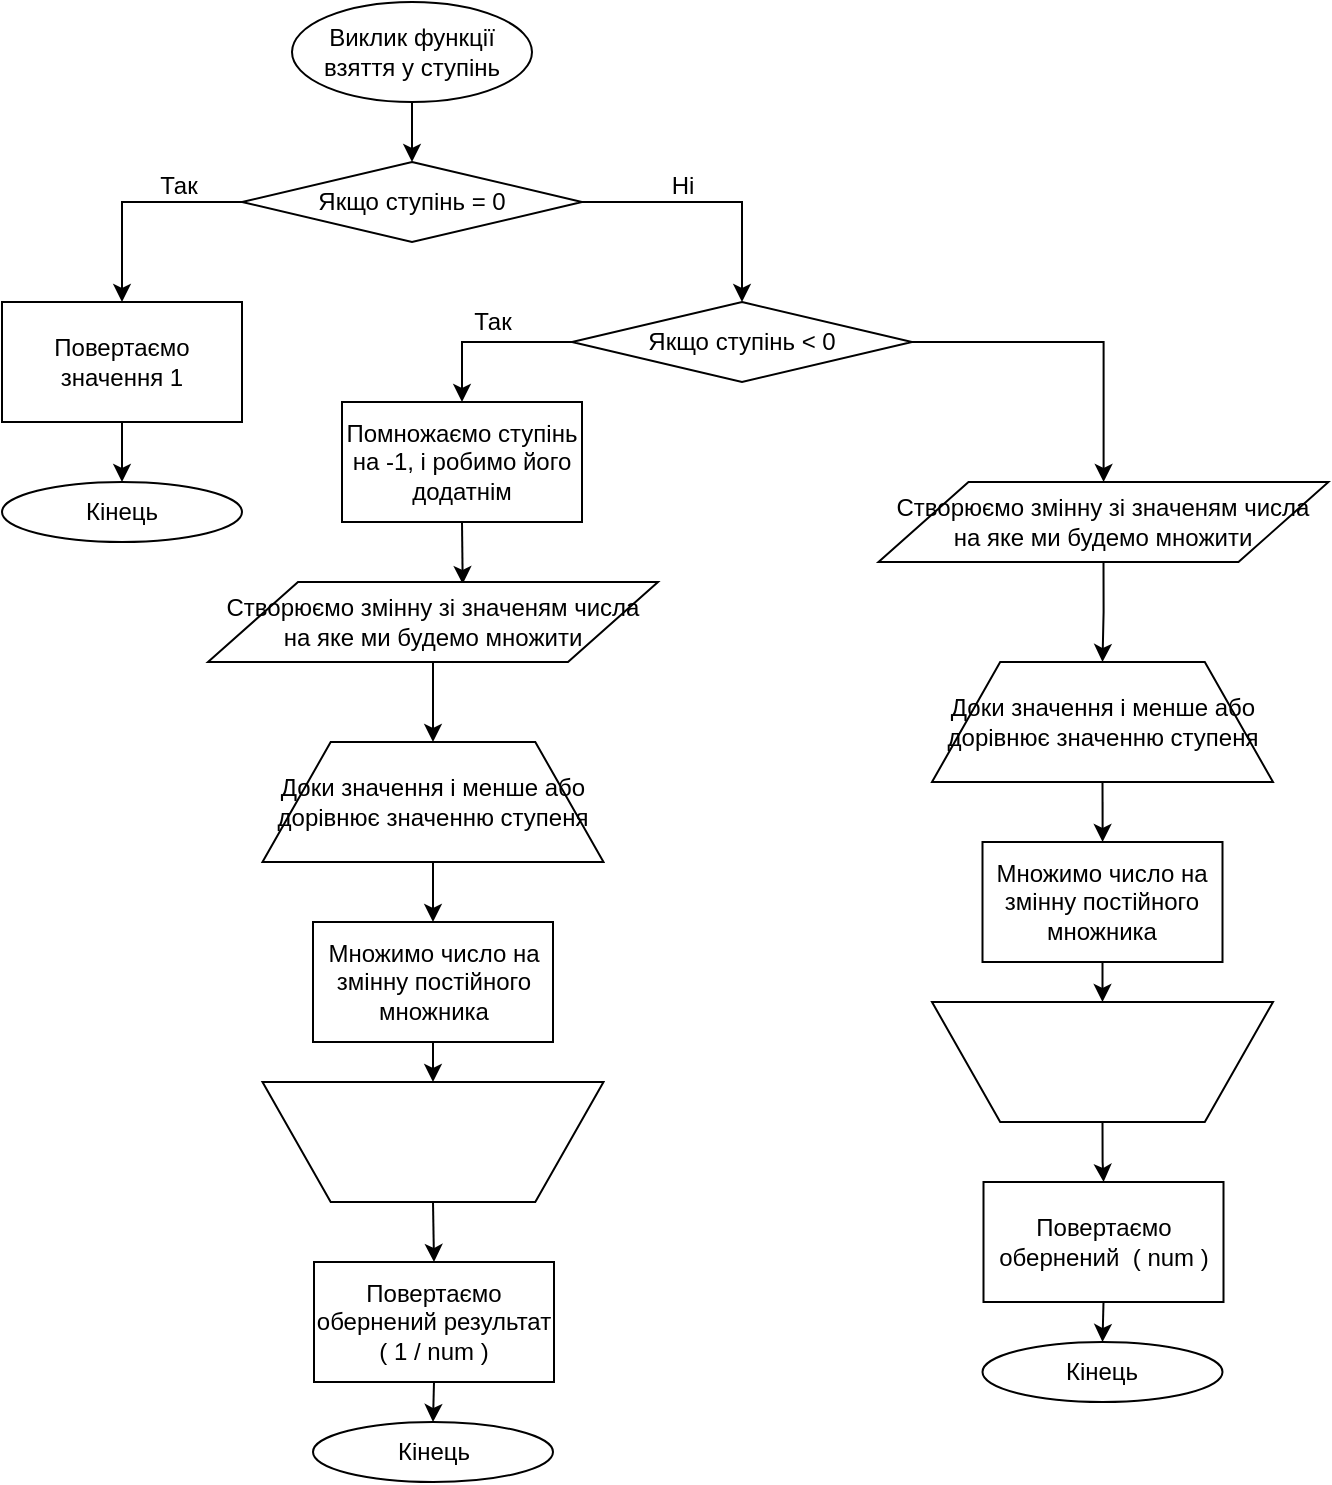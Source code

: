<mxfile version="12.6.7" type="device"><diagram id="iWONEyfGysLxKlgmjE2G" name="Page-1"><mxGraphModel dx="782" dy="420" grid="1" gridSize="10" guides="1" tooltips="1" connect="1" arrows="1" fold="1" page="1" pageScale="1" pageWidth="827" pageHeight="1169" math="0" shadow="0"><root><mxCell id="0"/><mxCell id="1" parent="0"/><mxCell id="d18Ygtm9muW0f3Ie9vb1-4" style="edgeStyle=orthogonalEdgeStyle;rounded=0;orthogonalLoop=1;jettySize=auto;html=1;exitX=0.5;exitY=1;exitDx=0;exitDy=0;entryX=0.5;entryY=0;entryDx=0;entryDy=0;" edge="1" parent="1" source="d18Ygtm9muW0f3Ie9vb1-1" target="d18Ygtm9muW0f3Ie9vb1-2"><mxGeometry relative="1" as="geometry"/></mxCell><mxCell id="d18Ygtm9muW0f3Ie9vb1-1" value="Виклик функції взяття у ступінь" style="ellipse;whiteSpace=wrap;html=1;" vertex="1" parent="1"><mxGeometry x="300" y="20" width="120" height="50" as="geometry"/></mxCell><mxCell id="d18Ygtm9muW0f3Ie9vb1-5" style="edgeStyle=orthogonalEdgeStyle;rounded=0;orthogonalLoop=1;jettySize=auto;html=1;exitX=0;exitY=0.5;exitDx=0;exitDy=0;entryX=0.5;entryY=0;entryDx=0;entryDy=0;" edge="1" parent="1" source="d18Ygtm9muW0f3Ie9vb1-2" target="d18Ygtm9muW0f3Ie9vb1-3"><mxGeometry relative="1" as="geometry"/></mxCell><mxCell id="d18Ygtm9muW0f3Ie9vb1-10" style="edgeStyle=orthogonalEdgeStyle;rounded=0;orthogonalLoop=1;jettySize=auto;html=1;exitX=1;exitY=0.5;exitDx=0;exitDy=0;entryX=0.5;entryY=0;entryDx=0;entryDy=0;" edge="1" parent="1" source="d18Ygtm9muW0f3Ie9vb1-2" target="d18Ygtm9muW0f3Ie9vb1-9"><mxGeometry relative="1" as="geometry"/></mxCell><mxCell id="d18Ygtm9muW0f3Ie9vb1-2" value="Якщо ступінь = 0" style="rhombus;whiteSpace=wrap;html=1;" vertex="1" parent="1"><mxGeometry x="275" y="100" width="170" height="40" as="geometry"/></mxCell><mxCell id="d18Ygtm9muW0f3Ie9vb1-7" style="edgeStyle=orthogonalEdgeStyle;rounded=0;orthogonalLoop=1;jettySize=auto;html=1;exitX=0.5;exitY=1;exitDx=0;exitDy=0;entryX=0.5;entryY=0;entryDx=0;entryDy=0;" edge="1" parent="1" source="d18Ygtm9muW0f3Ie9vb1-3" target="d18Ygtm9muW0f3Ie9vb1-6"><mxGeometry relative="1" as="geometry"/></mxCell><mxCell id="d18Ygtm9muW0f3Ie9vb1-3" value="Повертаємо значення 1" style="rounded=0;whiteSpace=wrap;html=1;" vertex="1" parent="1"><mxGeometry x="155" y="170" width="120" height="60" as="geometry"/></mxCell><mxCell id="d18Ygtm9muW0f3Ie9vb1-6" value="Кінець" style="ellipse;whiteSpace=wrap;html=1;" vertex="1" parent="1"><mxGeometry x="155" y="260" width="120" height="30" as="geometry"/></mxCell><mxCell id="d18Ygtm9muW0f3Ie9vb1-8" value="Так" style="text;html=1;align=center;verticalAlign=middle;resizable=0;points=[];autosize=1;" vertex="1" parent="1"><mxGeometry x="228" y="102" width="30" height="20" as="geometry"/></mxCell><mxCell id="d18Ygtm9muW0f3Ie9vb1-15" style="edgeStyle=orthogonalEdgeStyle;rounded=0;orthogonalLoop=1;jettySize=auto;html=1;exitX=0;exitY=0.5;exitDx=0;exitDy=0;" edge="1" parent="1" source="d18Ygtm9muW0f3Ie9vb1-9" target="d18Ygtm9muW0f3Ie9vb1-12"><mxGeometry relative="1" as="geometry"/></mxCell><mxCell id="d18Ygtm9muW0f3Ie9vb1-40" style="edgeStyle=orthogonalEdgeStyle;rounded=0;orthogonalLoop=1;jettySize=auto;html=1;exitX=1;exitY=0.5;exitDx=0;exitDy=0;" edge="1" parent="1" source="d18Ygtm9muW0f3Ie9vb1-9" target="d18Ygtm9muW0f3Ie9vb1-39"><mxGeometry relative="1" as="geometry"/></mxCell><mxCell id="d18Ygtm9muW0f3Ie9vb1-9" value="Якщо ступінь &amp;lt; 0" style="rhombus;whiteSpace=wrap;html=1;" vertex="1" parent="1"><mxGeometry x="440" y="170" width="170" height="40" as="geometry"/></mxCell><mxCell id="d18Ygtm9muW0f3Ie9vb1-11" value="Ні" style="text;html=1;align=center;verticalAlign=middle;resizable=0;points=[];autosize=1;" vertex="1" parent="1"><mxGeometry x="480" y="102" width="30" height="20" as="geometry"/></mxCell><mxCell id="d18Ygtm9muW0f3Ie9vb1-17" style="edgeStyle=orthogonalEdgeStyle;rounded=0;orthogonalLoop=1;jettySize=auto;html=1;exitX=0.5;exitY=1;exitDx=0;exitDy=0;entryX=0.566;entryY=0.025;entryDx=0;entryDy=0;entryPerimeter=0;" edge="1" parent="1" source="d18Ygtm9muW0f3Ie9vb1-12" target="d18Ygtm9muW0f3Ie9vb1-16"><mxGeometry relative="1" as="geometry"/></mxCell><mxCell id="d18Ygtm9muW0f3Ie9vb1-12" value="Помножаємо ступінь на -1, і робимо його додатнім" style="rounded=0;whiteSpace=wrap;html=1;" vertex="1" parent="1"><mxGeometry x="325" y="220" width="120" height="60" as="geometry"/></mxCell><mxCell id="d18Ygtm9muW0f3Ie9vb1-19" style="edgeStyle=orthogonalEdgeStyle;rounded=0;orthogonalLoop=1;jettySize=auto;html=1;exitX=0.5;exitY=1;exitDx=0;exitDy=0;entryX=0.5;entryY=0;entryDx=0;entryDy=0;" edge="1" parent="1" source="d18Ygtm9muW0f3Ie9vb1-16" target="d18Ygtm9muW0f3Ie9vb1-18"><mxGeometry relative="1" as="geometry"/></mxCell><mxCell id="d18Ygtm9muW0f3Ie9vb1-16" value="Створюємо змінну зі значеням числа на яке ми будемо множити" style="shape=parallelogram;perimeter=parallelogramPerimeter;whiteSpace=wrap;html=1;" vertex="1" parent="1"><mxGeometry x="258" y="310" width="225" height="40" as="geometry"/></mxCell><mxCell id="d18Ygtm9muW0f3Ie9vb1-21" style="edgeStyle=orthogonalEdgeStyle;rounded=0;orthogonalLoop=1;jettySize=auto;html=1;exitX=0.5;exitY=1;exitDx=0;exitDy=0;" edge="1" parent="1" source="d18Ygtm9muW0f3Ie9vb1-18" target="d18Ygtm9muW0f3Ie9vb1-20"><mxGeometry relative="1" as="geometry"/></mxCell><mxCell id="d18Ygtm9muW0f3Ie9vb1-18" value="Доки значення і менше або дорівнює значенню ступеня" style="shape=trapezoid;perimeter=trapezoidPerimeter;whiteSpace=wrap;html=1;" vertex="1" parent="1"><mxGeometry x="285.25" y="390" width="170.5" height="60" as="geometry"/></mxCell><mxCell id="d18Ygtm9muW0f3Ie9vb1-23" style="edgeStyle=orthogonalEdgeStyle;rounded=0;orthogonalLoop=1;jettySize=auto;html=1;exitX=0.5;exitY=1;exitDx=0;exitDy=0;" edge="1" parent="1" source="d18Ygtm9muW0f3Ie9vb1-20" target="d18Ygtm9muW0f3Ie9vb1-22"><mxGeometry relative="1" as="geometry"/></mxCell><mxCell id="d18Ygtm9muW0f3Ie9vb1-20" value="Множимо число на змінну постійного множника" style="rounded=0;whiteSpace=wrap;html=1;" vertex="1" parent="1"><mxGeometry x="310.5" y="480" width="120" height="60" as="geometry"/></mxCell><mxCell id="d18Ygtm9muW0f3Ie9vb1-26" style="edgeStyle=orthogonalEdgeStyle;rounded=0;orthogonalLoop=1;jettySize=auto;html=1;exitX=0.5;exitY=0;exitDx=0;exitDy=0;entryX=0.5;entryY=0;entryDx=0;entryDy=0;" edge="1" parent="1" source="d18Ygtm9muW0f3Ie9vb1-22" target="d18Ygtm9muW0f3Ie9vb1-24"><mxGeometry relative="1" as="geometry"/></mxCell><mxCell id="d18Ygtm9muW0f3Ie9vb1-22" value="" style="shape=trapezoid;perimeter=trapezoidPerimeter;whiteSpace=wrap;html=1;rotation=-180;" vertex="1" parent="1"><mxGeometry x="285.25" y="560" width="170.5" height="60" as="geometry"/></mxCell><mxCell id="d18Ygtm9muW0f3Ie9vb1-27" style="edgeStyle=orthogonalEdgeStyle;rounded=0;orthogonalLoop=1;jettySize=auto;html=1;exitX=0.5;exitY=1;exitDx=0;exitDy=0;entryX=0.5;entryY=0;entryDx=0;entryDy=0;" edge="1" parent="1" source="d18Ygtm9muW0f3Ie9vb1-24" target="d18Ygtm9muW0f3Ie9vb1-25"><mxGeometry relative="1" as="geometry"/></mxCell><mxCell id="d18Ygtm9muW0f3Ie9vb1-24" value="Повертаємо обернений результат ( 1 / num )" style="rounded=0;whiteSpace=wrap;html=1;" vertex="1" parent="1"><mxGeometry x="311" y="650" width="120" height="60" as="geometry"/></mxCell><mxCell id="d18Ygtm9muW0f3Ie9vb1-25" value="Кінець" style="ellipse;whiteSpace=wrap;html=1;" vertex="1" parent="1"><mxGeometry x="310.5" y="730" width="120" height="30" as="geometry"/></mxCell><mxCell id="d18Ygtm9muW0f3Ie9vb1-28" value="Так" style="text;html=1;align=center;verticalAlign=middle;resizable=0;points=[];autosize=1;" vertex="1" parent="1"><mxGeometry x="385" y="170" width="30" height="20" as="geometry"/></mxCell><mxCell id="d18Ygtm9muW0f3Ie9vb1-35" style="edgeStyle=orthogonalEdgeStyle;rounded=0;orthogonalLoop=1;jettySize=auto;html=1;exitX=0.5;exitY=1;exitDx=0;exitDy=0;" edge="1" parent="1" source="d18Ygtm9muW0f3Ie9vb1-29" target="d18Ygtm9muW0f3Ie9vb1-30"><mxGeometry relative="1" as="geometry"/></mxCell><mxCell id="d18Ygtm9muW0f3Ie9vb1-29" value="Доки значення і менше або дорівнює значенню ступеня" style="shape=trapezoid;perimeter=trapezoidPerimeter;whiteSpace=wrap;html=1;" vertex="1" parent="1"><mxGeometry x="620" y="350" width="170.5" height="60" as="geometry"/></mxCell><mxCell id="d18Ygtm9muW0f3Ie9vb1-36" style="edgeStyle=orthogonalEdgeStyle;rounded=0;orthogonalLoop=1;jettySize=auto;html=1;exitX=0.5;exitY=1;exitDx=0;exitDy=0;entryX=0.5;entryY=1;entryDx=0;entryDy=0;" edge="1" parent="1" source="d18Ygtm9muW0f3Ie9vb1-30" target="d18Ygtm9muW0f3Ie9vb1-31"><mxGeometry relative="1" as="geometry"/></mxCell><mxCell id="d18Ygtm9muW0f3Ie9vb1-30" value="Множимо число на змінну постійного множника" style="rounded=0;whiteSpace=wrap;html=1;" vertex="1" parent="1"><mxGeometry x="645.25" y="440" width="120" height="60" as="geometry"/></mxCell><mxCell id="d18Ygtm9muW0f3Ie9vb1-37" style="edgeStyle=orthogonalEdgeStyle;rounded=0;orthogonalLoop=1;jettySize=auto;html=1;exitX=0.5;exitY=0;exitDx=0;exitDy=0;" edge="1" parent="1" source="d18Ygtm9muW0f3Ie9vb1-31" target="d18Ygtm9muW0f3Ie9vb1-32"><mxGeometry relative="1" as="geometry"/></mxCell><mxCell id="d18Ygtm9muW0f3Ie9vb1-31" value="" style="shape=trapezoid;perimeter=trapezoidPerimeter;whiteSpace=wrap;html=1;rotation=-180;" vertex="1" parent="1"><mxGeometry x="620" y="520" width="170.5" height="60" as="geometry"/></mxCell><mxCell id="d18Ygtm9muW0f3Ie9vb1-38" style="edgeStyle=orthogonalEdgeStyle;rounded=0;orthogonalLoop=1;jettySize=auto;html=1;exitX=0.5;exitY=1;exitDx=0;exitDy=0;entryX=0.5;entryY=0;entryDx=0;entryDy=0;" edge="1" parent="1" source="d18Ygtm9muW0f3Ie9vb1-32" target="d18Ygtm9muW0f3Ie9vb1-33"><mxGeometry relative="1" as="geometry"/></mxCell><mxCell id="d18Ygtm9muW0f3Ie9vb1-32" value="Повертаємо обернений&amp;nbsp; ( num )" style="rounded=0;whiteSpace=wrap;html=1;" vertex="1" parent="1"><mxGeometry x="645.75" y="610" width="120" height="60" as="geometry"/></mxCell><mxCell id="d18Ygtm9muW0f3Ie9vb1-33" value="Кінець" style="ellipse;whiteSpace=wrap;html=1;" vertex="1" parent="1"><mxGeometry x="645.25" y="690" width="120" height="30" as="geometry"/></mxCell><mxCell id="d18Ygtm9muW0f3Ie9vb1-41" style="edgeStyle=orthogonalEdgeStyle;rounded=0;orthogonalLoop=1;jettySize=auto;html=1;exitX=0.5;exitY=1;exitDx=0;exitDy=0;" edge="1" parent="1" source="d18Ygtm9muW0f3Ie9vb1-39" target="d18Ygtm9muW0f3Ie9vb1-29"><mxGeometry relative="1" as="geometry"/></mxCell><mxCell id="d18Ygtm9muW0f3Ie9vb1-39" value="Створюємо змінну зі значеням числа на яке ми будемо множити" style="shape=parallelogram;perimeter=parallelogramPerimeter;whiteSpace=wrap;html=1;" vertex="1" parent="1"><mxGeometry x="593.25" y="260" width="225" height="40" as="geometry"/></mxCell></root></mxGraphModel></diagram></mxfile>